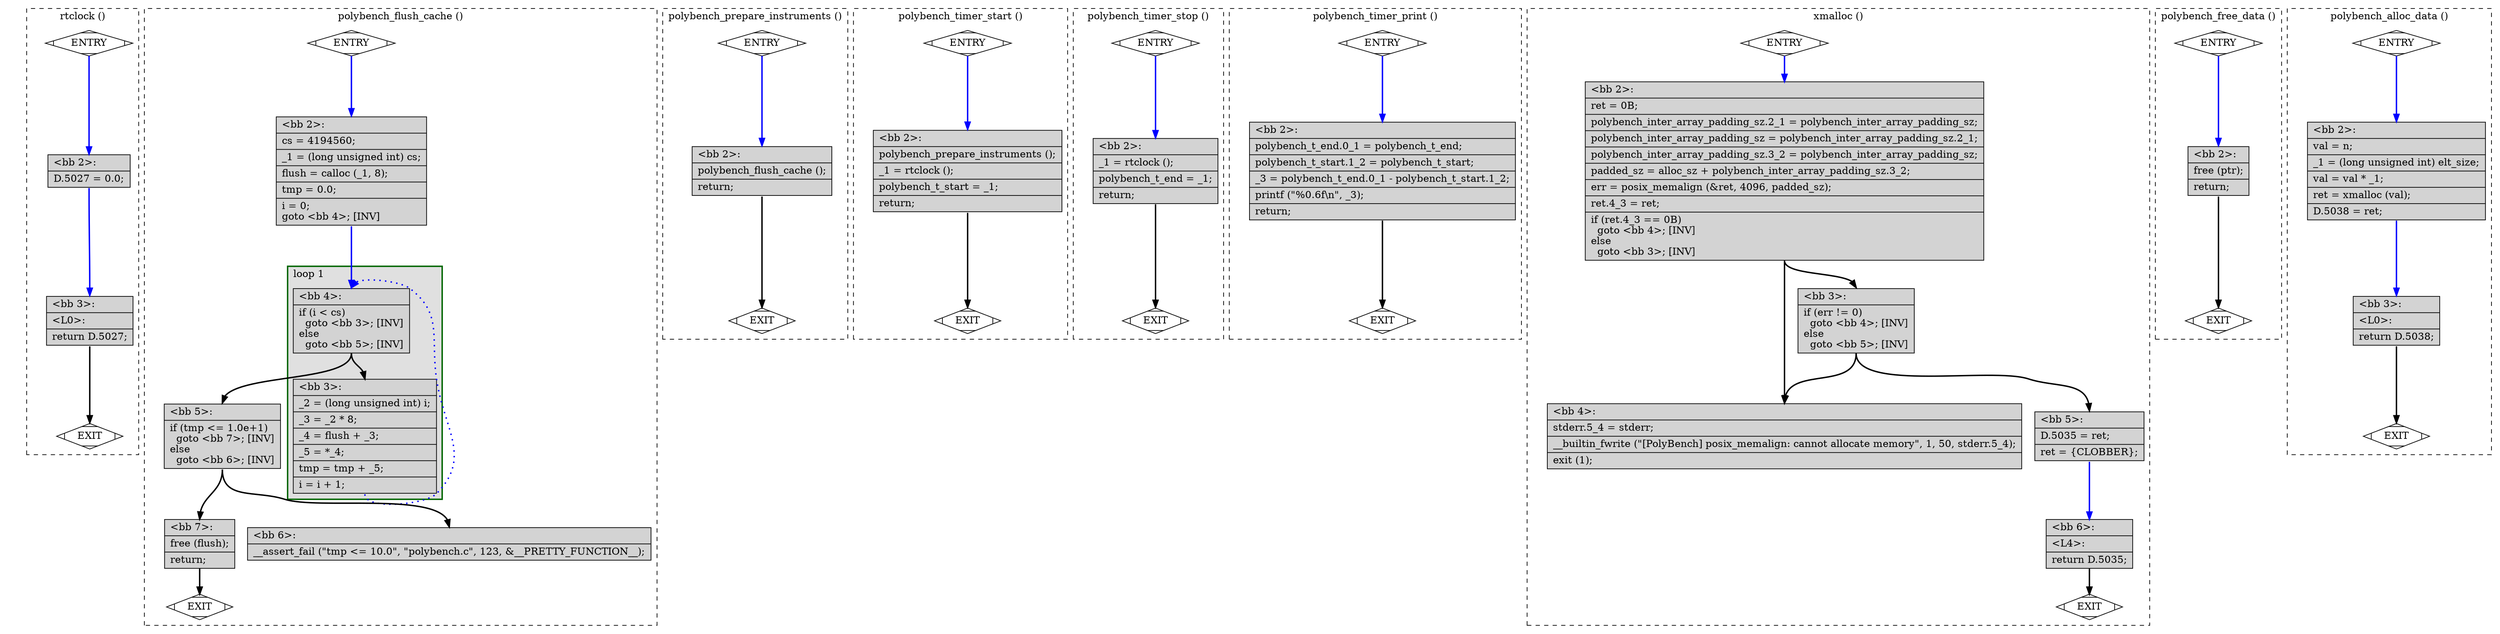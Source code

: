 digraph "polybench.c.013t.ompexp" {
overlap=false;
subgraph "cluster_rtclock" {
	style="dashed";
	color="black";
	label="rtclock ()";
	fn_6_basic_block_0 [shape=Mdiamond,style=filled,fillcolor=white,label="ENTRY"];

	fn_6_basic_block_1 [shape=Mdiamond,style=filled,fillcolor=white,label="EXIT"];

	fn_6_basic_block_2 [shape=record,style=filled,fillcolor=lightgrey,label="{\<bb\ 2\>:\l\
|D.5027\ =\ 0.0;\l\
}"];

	fn_6_basic_block_3 [shape=record,style=filled,fillcolor=lightgrey,label="{\<bb\ 3\>:\l\
|\<L0\>:\l\
|return\ D.5027;\l\
}"];

	fn_6_basic_block_0:s -> fn_6_basic_block_2:n [style="solid,bold",color=blue,weight=100,constraint=true];
	fn_6_basic_block_2:s -> fn_6_basic_block_3:n [style="solid,bold",color=blue,weight=100,constraint=true];
	fn_6_basic_block_3:s -> fn_6_basic_block_1:n [style="solid,bold",color=black,weight=10,constraint=true];
	fn_6_basic_block_0:s -> fn_6_basic_block_1:n [style="invis",constraint=true];
}
subgraph "cluster_polybench_flush_cache" {
	style="dashed";
	color="black";
	label="polybench_flush_cache ()";
	subgraph cluster_7_1 {
	style="filled";
	color="darkgreen";
	fillcolor="grey88";
	label="loop 1";
	labeljust=l;
	penwidth=2;
	fn_7_basic_block_4 [shape=record,style=filled,fillcolor=lightgrey,label="{\<bb\ 4\>:\l\
|if\ (i\ \<\ cs)\l\
\ \ goto\ \<bb\ 3\>;\ [INV]\l\
else\l\
\ \ goto\ \<bb\ 5\>;\ [INV]\l\
}"];

	fn_7_basic_block_3 [shape=record,style=filled,fillcolor=lightgrey,label="{\<bb\ 3\>:\l\
|_2\ =\ (long\ unsigned\ int)\ i;\l\
|_3\ =\ _2\ *\ 8;\l\
|_4\ =\ flush\ +\ _3;\l\
|_5\ =\ *_4;\l\
|tmp\ =\ tmp\ +\ _5;\l\
|i\ =\ i\ +\ 1;\l\
}"];

	}
	fn_7_basic_block_0 [shape=Mdiamond,style=filled,fillcolor=white,label="ENTRY"];

	fn_7_basic_block_1 [shape=Mdiamond,style=filled,fillcolor=white,label="EXIT"];

	fn_7_basic_block_2 [shape=record,style=filled,fillcolor=lightgrey,label="{\<bb\ 2\>:\l\
|cs\ =\ 4194560;\l\
|_1\ =\ (long\ unsigned\ int)\ cs;\l\
|flush\ =\ calloc\ (_1,\ 8);\l\
|tmp\ =\ 0.0;\l\
|i\ =\ 0;\l\
goto\ \<bb\ 4\>;\ [INV]\l\
}"];

	fn_7_basic_block_5 [shape=record,style=filled,fillcolor=lightgrey,label="{\<bb\ 5\>:\l\
|if\ (tmp\ \<=\ 1.0e+1)\l\
\ \ goto\ \<bb\ 7\>;\ [INV]\l\
else\l\
\ \ goto\ \<bb\ 6\>;\ [INV]\l\
}"];

	fn_7_basic_block_6 [shape=record,style=filled,fillcolor=lightgrey,label="{\<bb\ 6\>:\l\
|__assert_fail\ (\"tmp\ \<=\ 10.0\",\ \"polybench.c\",\ 123,\ &__PRETTY_FUNCTION__);\l\
}"];

	fn_7_basic_block_7 [shape=record,style=filled,fillcolor=lightgrey,label="{\<bb\ 7\>:\l\
|free\ (flush);\l\
|return;\l\
}"];

	fn_7_basic_block_0:s -> fn_7_basic_block_2:n [style="solid,bold",color=blue,weight=100,constraint=true];
	fn_7_basic_block_2:s -> fn_7_basic_block_4:n [style="solid,bold",color=blue,weight=100,constraint=true];
	fn_7_basic_block_3:s -> fn_7_basic_block_4:n [style="dotted,bold",color=blue,weight=10,constraint=false];
	fn_7_basic_block_4:s -> fn_7_basic_block_3:n [style="solid,bold",color=black,weight=10,constraint=true];
	fn_7_basic_block_4:s -> fn_7_basic_block_5:n [style="solid,bold",color=black,weight=10,constraint=true];
	fn_7_basic_block_5:s -> fn_7_basic_block_7:n [style="solid,bold",color=black,weight=10,constraint=true];
	fn_7_basic_block_5:s -> fn_7_basic_block_6:n [style="solid,bold",color=black,weight=10,constraint=true];
	fn_7_basic_block_7:s -> fn_7_basic_block_1:n [style="solid,bold",color=black,weight=10,constraint=true];
	fn_7_basic_block_0:s -> fn_7_basic_block_1:n [style="invis",constraint=true];
}
subgraph "cluster_polybench_prepare_instruments" {
	style="dashed";
	color="black";
	label="polybench_prepare_instruments ()";
	fn_8_basic_block_0 [shape=Mdiamond,style=filled,fillcolor=white,label="ENTRY"];

	fn_8_basic_block_1 [shape=Mdiamond,style=filled,fillcolor=white,label="EXIT"];

	fn_8_basic_block_2 [shape=record,style=filled,fillcolor=lightgrey,label="{\<bb\ 2\>:\l\
|polybench_flush_cache\ ();\l\
|return;\l\
}"];

	fn_8_basic_block_0:s -> fn_8_basic_block_2:n [style="solid,bold",color=blue,weight=100,constraint=true];
	fn_8_basic_block_2:s -> fn_8_basic_block_1:n [style="solid,bold",color=black,weight=10,constraint=true];
	fn_8_basic_block_0:s -> fn_8_basic_block_1:n [style="invis",constraint=true];
}
subgraph "cluster_polybench_timer_start" {
	style="dashed";
	color="black";
	label="polybench_timer_start ()";
	fn_9_basic_block_0 [shape=Mdiamond,style=filled,fillcolor=white,label="ENTRY"];

	fn_9_basic_block_1 [shape=Mdiamond,style=filled,fillcolor=white,label="EXIT"];

	fn_9_basic_block_2 [shape=record,style=filled,fillcolor=lightgrey,label="{\<bb\ 2\>:\l\
|polybench_prepare_instruments\ ();\l\
|_1\ =\ rtclock\ ();\l\
|polybench_t_start\ =\ _1;\l\
|return;\l\
}"];

	fn_9_basic_block_0:s -> fn_9_basic_block_2:n [style="solid,bold",color=blue,weight=100,constraint=true];
	fn_9_basic_block_2:s -> fn_9_basic_block_1:n [style="solid,bold",color=black,weight=10,constraint=true];
	fn_9_basic_block_0:s -> fn_9_basic_block_1:n [style="invis",constraint=true];
}
subgraph "cluster_polybench_timer_stop" {
	style="dashed";
	color="black";
	label="polybench_timer_stop ()";
	fn_10_basic_block_0 [shape=Mdiamond,style=filled,fillcolor=white,label="ENTRY"];

	fn_10_basic_block_1 [shape=Mdiamond,style=filled,fillcolor=white,label="EXIT"];

	fn_10_basic_block_2 [shape=record,style=filled,fillcolor=lightgrey,label="{\<bb\ 2\>:\l\
|_1\ =\ rtclock\ ();\l\
|polybench_t_end\ =\ _1;\l\
|return;\l\
}"];

	fn_10_basic_block_0:s -> fn_10_basic_block_2:n [style="solid,bold",color=blue,weight=100,constraint=true];
	fn_10_basic_block_2:s -> fn_10_basic_block_1:n [style="solid,bold",color=black,weight=10,constraint=true];
	fn_10_basic_block_0:s -> fn_10_basic_block_1:n [style="invis",constraint=true];
}
subgraph "cluster_polybench_timer_print" {
	style="dashed";
	color="black";
	label="polybench_timer_print ()";
	fn_11_basic_block_0 [shape=Mdiamond,style=filled,fillcolor=white,label="ENTRY"];

	fn_11_basic_block_1 [shape=Mdiamond,style=filled,fillcolor=white,label="EXIT"];

	fn_11_basic_block_2 [shape=record,style=filled,fillcolor=lightgrey,label="{\<bb\ 2\>:\l\
|polybench_t_end.0_1\ =\ polybench_t_end;\l\
|polybench_t_start.1_2\ =\ polybench_t_start;\l\
|_3\ =\ polybench_t_end.0_1\ -\ polybench_t_start.1_2;\l\
|printf\ (\"%0.6f\\n\",\ _3);\l\
|return;\l\
}"];

	fn_11_basic_block_0:s -> fn_11_basic_block_2:n [style="solid,bold",color=blue,weight=100,constraint=true];
	fn_11_basic_block_2:s -> fn_11_basic_block_1:n [style="solid,bold",color=black,weight=10,constraint=true];
	fn_11_basic_block_0:s -> fn_11_basic_block_1:n [style="invis",constraint=true];
}
subgraph "cluster_xmalloc" {
	style="dashed";
	color="black";
	label="xmalloc ()";
	fn_12_basic_block_0 [shape=Mdiamond,style=filled,fillcolor=white,label="ENTRY"];

	fn_12_basic_block_1 [shape=Mdiamond,style=filled,fillcolor=white,label="EXIT"];

	fn_12_basic_block_2 [shape=record,style=filled,fillcolor=lightgrey,label="{\<bb\ 2\>:\l\
|ret\ =\ 0B;\l\
|polybench_inter_array_padding_sz.2_1\ =\ polybench_inter_array_padding_sz;\l\
|polybench_inter_array_padding_sz\ =\ polybench_inter_array_padding_sz.2_1;\l\
|polybench_inter_array_padding_sz.3_2\ =\ polybench_inter_array_padding_sz;\l\
|padded_sz\ =\ alloc_sz\ +\ polybench_inter_array_padding_sz.3_2;\l\
|err\ =\ posix_memalign\ (&ret,\ 4096,\ padded_sz);\l\
|ret.4_3\ =\ ret;\l\
|if\ (ret.4_3\ ==\ 0B)\l\
\ \ goto\ \<bb\ 4\>;\ [INV]\l\
else\l\
\ \ goto\ \<bb\ 3\>;\ [INV]\l\
}"];

	fn_12_basic_block_3 [shape=record,style=filled,fillcolor=lightgrey,label="{\<bb\ 3\>:\l\
|if\ (err\ !=\ 0)\l\
\ \ goto\ \<bb\ 4\>;\ [INV]\l\
else\l\
\ \ goto\ \<bb\ 5\>;\ [INV]\l\
}"];

	fn_12_basic_block_4 [shape=record,style=filled,fillcolor=lightgrey,label="{\<bb\ 4\>:\l\
|stderr.5_4\ =\ stderr;\l\
|__builtin_fwrite\ (\"[PolyBench]\ posix_memalign:\ cannot\ allocate\ memory\",\ 1,\ 50,\ stderr.5_4);\l\
|exit\ (1);\l\
}"];

	fn_12_basic_block_5 [shape=record,style=filled,fillcolor=lightgrey,label="{\<bb\ 5\>:\l\
|D.5035\ =\ ret;\l\
|ret\ =\ \{CLOBBER\};\l\
}"];

	fn_12_basic_block_6 [shape=record,style=filled,fillcolor=lightgrey,label="{\<bb\ 6\>:\l\
|\<L4\>:\l\
|return\ D.5035;\l\
}"];

	fn_12_basic_block_0:s -> fn_12_basic_block_2:n [style="solid,bold",color=blue,weight=100,constraint=true];
	fn_12_basic_block_2:s -> fn_12_basic_block_4:n [style="solid,bold",color=black,weight=10,constraint=true];
	fn_12_basic_block_2:s -> fn_12_basic_block_3:n [style="solid,bold",color=black,weight=10,constraint=true];
	fn_12_basic_block_3:s -> fn_12_basic_block_4:n [style="solid,bold",color=black,weight=10,constraint=true];
	fn_12_basic_block_3:s -> fn_12_basic_block_5:n [style="solid,bold",color=black,weight=10,constraint=true];
	fn_12_basic_block_5:s -> fn_12_basic_block_6:n [style="solid,bold",color=blue,weight=100,constraint=true];
	fn_12_basic_block_6:s -> fn_12_basic_block_1:n [style="solid,bold",color=black,weight=10,constraint=true];
	fn_12_basic_block_0:s -> fn_12_basic_block_1:n [style="invis",constraint=true];
}
subgraph "cluster_polybench_free_data" {
	style="dashed";
	color="black";
	label="polybench_free_data ()";
	fn_13_basic_block_0 [shape=Mdiamond,style=filled,fillcolor=white,label="ENTRY"];

	fn_13_basic_block_1 [shape=Mdiamond,style=filled,fillcolor=white,label="EXIT"];

	fn_13_basic_block_2 [shape=record,style=filled,fillcolor=lightgrey,label="{\<bb\ 2\>:\l\
|free\ (ptr);\l\
|return;\l\
}"];

	fn_13_basic_block_0:s -> fn_13_basic_block_2:n [style="solid,bold",color=blue,weight=100,constraint=true];
	fn_13_basic_block_2:s -> fn_13_basic_block_1:n [style="solid,bold",color=black,weight=10,constraint=true];
	fn_13_basic_block_0:s -> fn_13_basic_block_1:n [style="invis",constraint=true];
}
subgraph "cluster_polybench_alloc_data" {
	style="dashed";
	color="black";
	label="polybench_alloc_data ()";
	fn_14_basic_block_0 [shape=Mdiamond,style=filled,fillcolor=white,label="ENTRY"];

	fn_14_basic_block_1 [shape=Mdiamond,style=filled,fillcolor=white,label="EXIT"];

	fn_14_basic_block_2 [shape=record,style=filled,fillcolor=lightgrey,label="{\<bb\ 2\>:\l\
|val\ =\ n;\l\
|_1\ =\ (long\ unsigned\ int)\ elt_size;\l\
|val\ =\ val\ *\ _1;\l\
|ret\ =\ xmalloc\ (val);\l\
|D.5038\ =\ ret;\l\
}"];

	fn_14_basic_block_3 [shape=record,style=filled,fillcolor=lightgrey,label="{\<bb\ 3\>:\l\
|\<L0\>:\l\
|return\ D.5038;\l\
}"];

	fn_14_basic_block_0:s -> fn_14_basic_block_2:n [style="solid,bold",color=blue,weight=100,constraint=true];
	fn_14_basic_block_2:s -> fn_14_basic_block_3:n [style="solid,bold",color=blue,weight=100,constraint=true];
	fn_14_basic_block_3:s -> fn_14_basic_block_1:n [style="solid,bold",color=black,weight=10,constraint=true];
	fn_14_basic_block_0:s -> fn_14_basic_block_1:n [style="invis",constraint=true];
}
}
